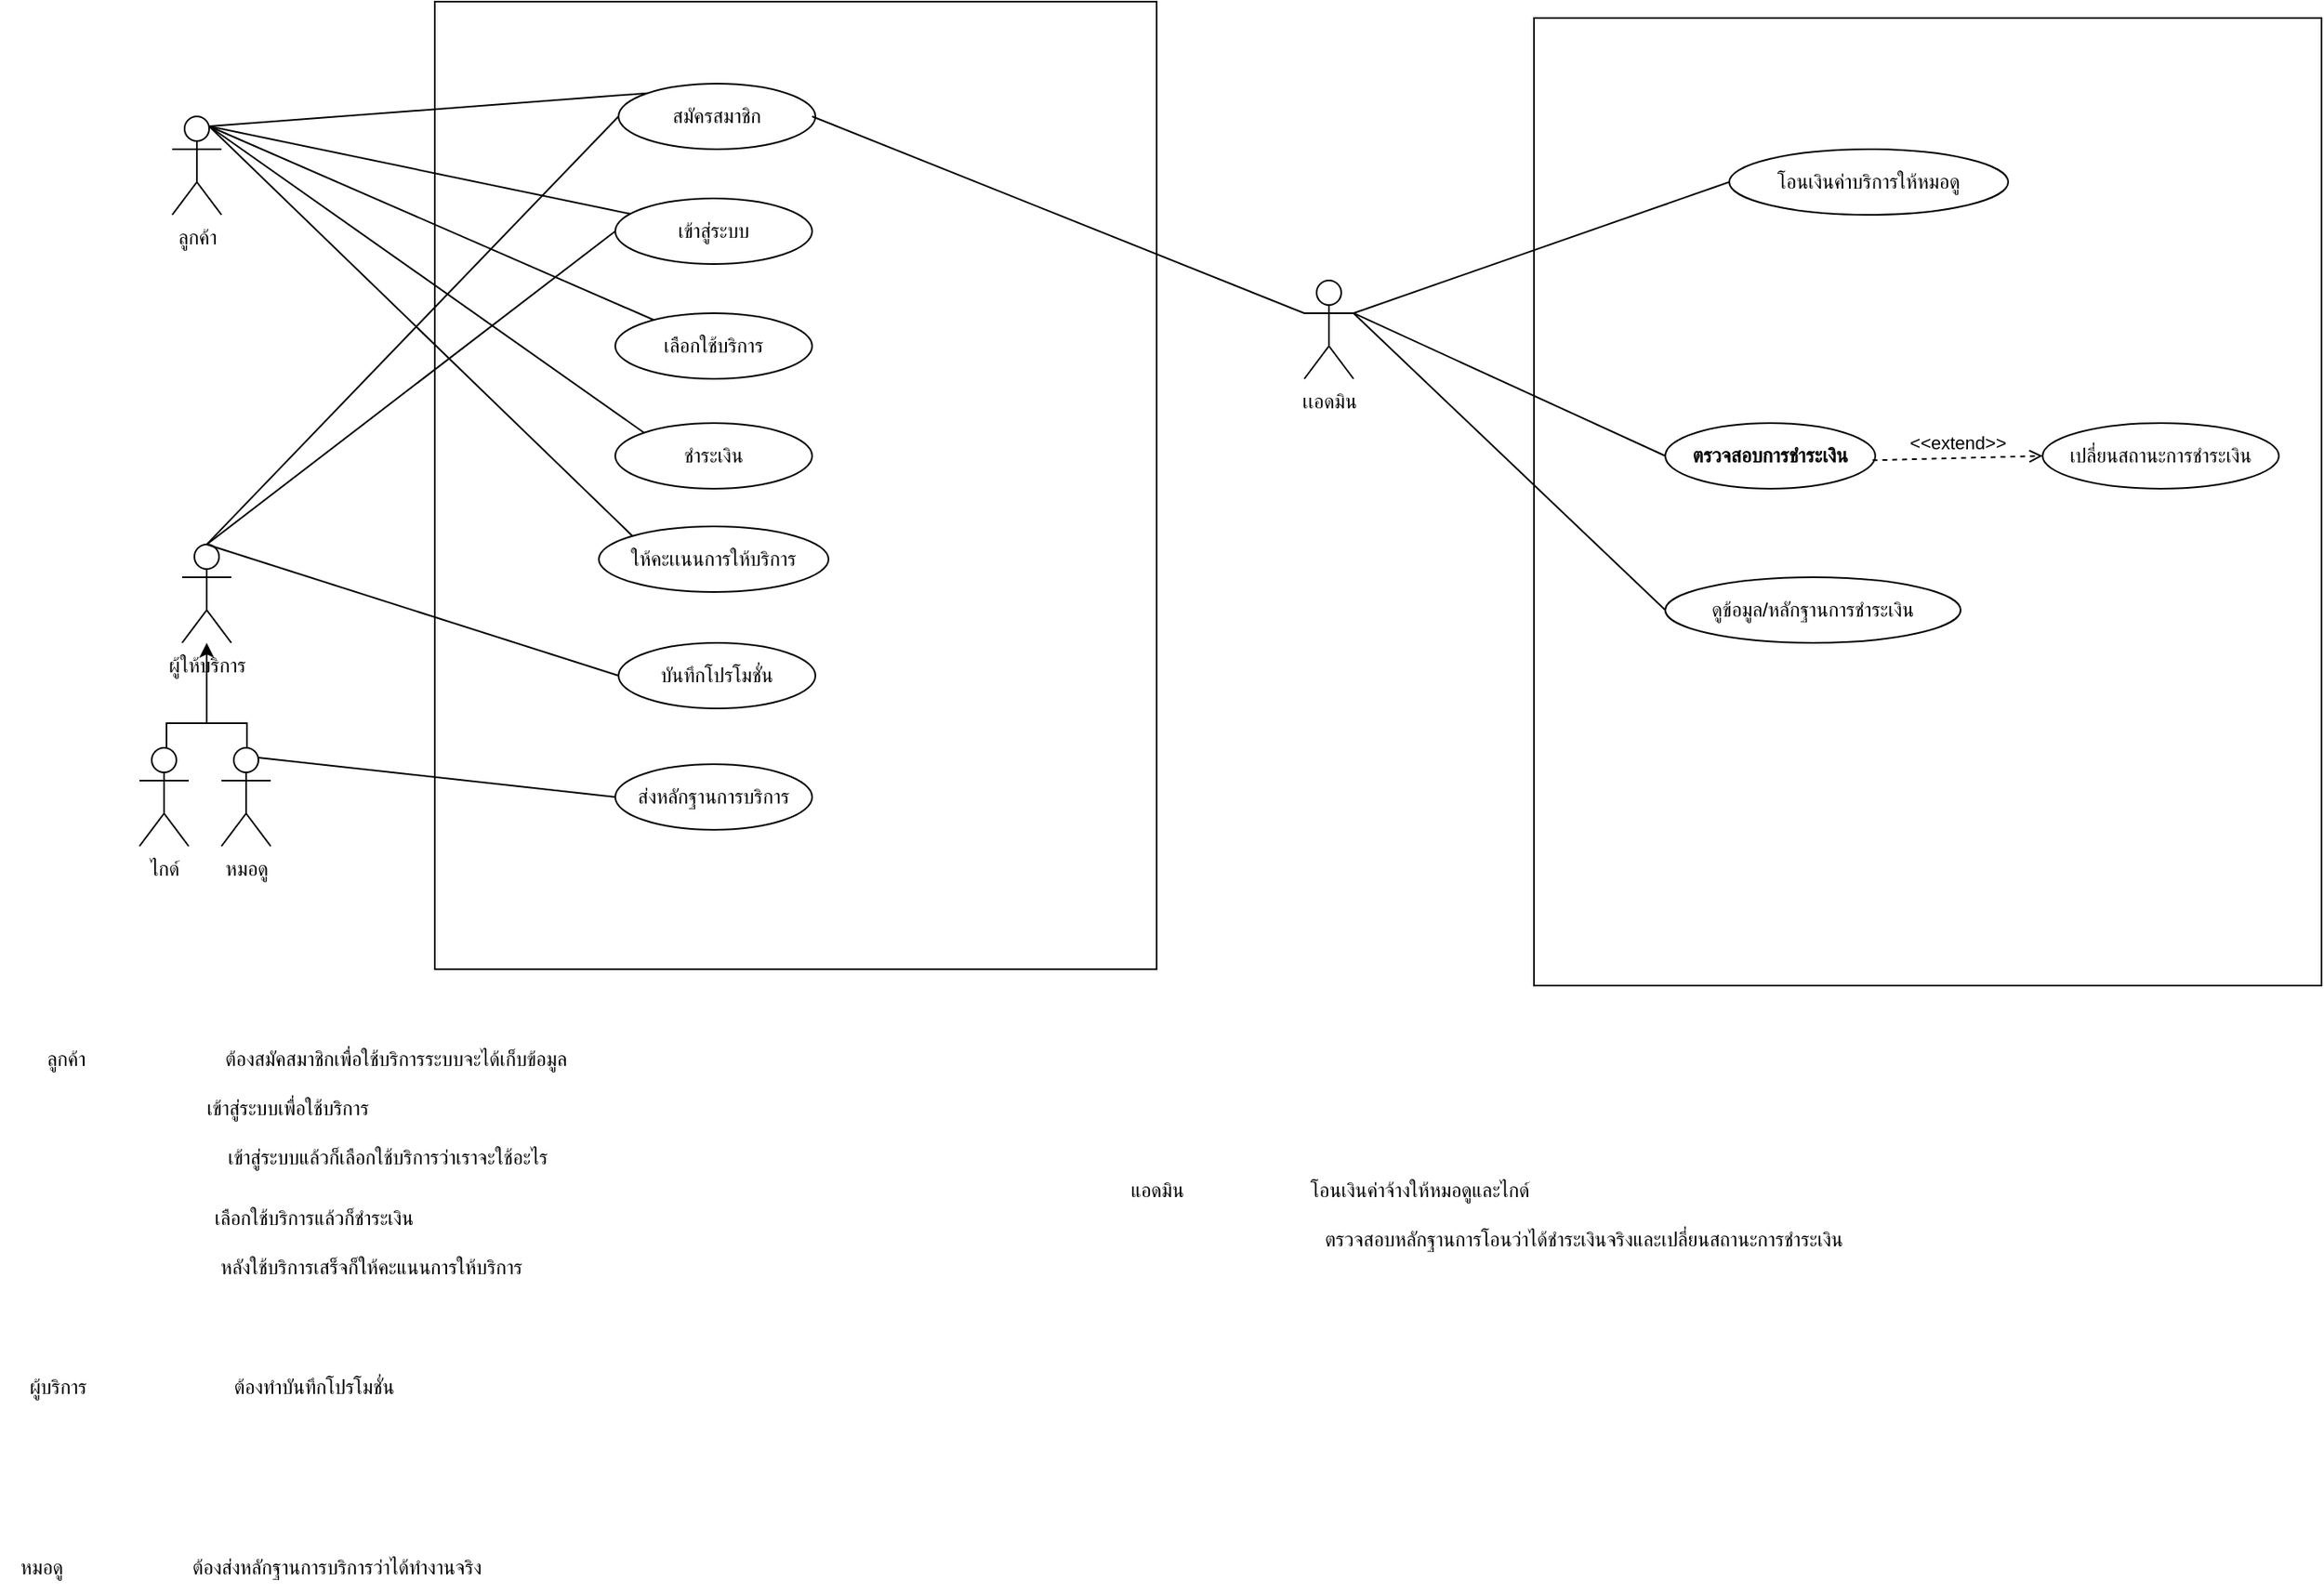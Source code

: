 <mxfile version="21.6.6" type="device">
  <diagram name="Page-1" id="OPjfLRpLZcgSJPTTETmO">
    <mxGraphModel dx="2165" dy="573" grid="1" gridSize="10" guides="1" tooltips="1" connect="1" arrows="1" fold="1" page="1" pageScale="1" pageWidth="1169" pageHeight="827" math="0" shadow="0">
      <root>
        <mxCell id="0" />
        <mxCell id="1" parent="0" />
        <mxCell id="Uv6PE13jiMunVCfEU0Ns-61" value="" style="rounded=0;whiteSpace=wrap;html=1;" parent="1" vertex="1">
          <mxGeometry x="880" y="110" width="480" height="590" as="geometry" />
        </mxCell>
        <mxCell id="Uv6PE13jiMunVCfEU0Ns-54" value="" style="rounded=0;whiteSpace=wrap;html=1;" parent="1" vertex="1">
          <mxGeometry x="210" y="100" width="440" height="590" as="geometry" />
        </mxCell>
        <mxCell id="Uv6PE13jiMunVCfEU0Ns-1" value="ลูกค้า" style="shape=umlActor;verticalLabelPosition=bottom;verticalAlign=top;html=1;outlineConnect=0;" parent="1" vertex="1">
          <mxGeometry x="50" y="170" width="30" height="60" as="geometry" />
        </mxCell>
        <mxCell id="Uv6PE13jiMunVCfEU0Ns-6" value="ไกด์" style="shape=umlActor;verticalLabelPosition=bottom;verticalAlign=top;html=1;outlineConnect=0;" parent="1" vertex="1">
          <mxGeometry x="30" y="555" width="30" height="60" as="geometry" />
        </mxCell>
        <mxCell id="Uv6PE13jiMunVCfEU0Ns-9" value="เเอดมิน" style="shape=umlActor;verticalLabelPosition=bottom;verticalAlign=top;html=1;outlineConnect=0;" parent="1" vertex="1">
          <mxGeometry x="740" y="270" width="30" height="60" as="geometry" />
        </mxCell>
        <mxCell id="Uv6PE13jiMunVCfEU0Ns-10" value="สมัครสมาชิก" style="ellipse;whiteSpace=wrap;html=1;" parent="1" vertex="1">
          <mxGeometry x="322" y="150" width="120" height="40" as="geometry" />
        </mxCell>
        <mxCell id="Uv6PE13jiMunVCfEU0Ns-12" value="เลือกใช้บริการ" style="ellipse;whiteSpace=wrap;html=1;" parent="1" vertex="1">
          <mxGeometry x="320" y="290" width="120" height="40" as="geometry" />
        </mxCell>
        <mxCell id="Uv6PE13jiMunVCfEU0Ns-13" value="ชำระเงิน" style="ellipse;whiteSpace=wrap;html=1;" parent="1" vertex="1">
          <mxGeometry x="320" y="357" width="120" height="40" as="geometry" />
        </mxCell>
        <mxCell id="Uv6PE13jiMunVCfEU0Ns-14" value="ให้คะเเนนการให้บริการ" style="ellipse;whiteSpace=wrap;html=1;" parent="1" vertex="1">
          <mxGeometry x="310" y="420" width="140" height="40" as="geometry" />
        </mxCell>
        <mxCell id="Uv6PE13jiMunVCfEU0Ns-15" style="edgeStyle=orthogonalEdgeStyle;rounded=0;orthogonalLoop=1;jettySize=auto;html=1;exitX=0.5;exitY=1;exitDx=0;exitDy=0;" parent="1" source="Uv6PE13jiMunVCfEU0Ns-10" target="Uv6PE13jiMunVCfEU0Ns-10" edge="1">
          <mxGeometry relative="1" as="geometry" />
        </mxCell>
        <mxCell id="Uv6PE13jiMunVCfEU0Ns-23" value="" style="endArrow=none;html=1;rounded=0;exitX=0.75;exitY=0.1;exitDx=0;exitDy=0;exitPerimeter=0;entryX=0;entryY=0;entryDx=0;entryDy=0;" parent="1" source="Uv6PE13jiMunVCfEU0Ns-1" target="Uv6PE13jiMunVCfEU0Ns-10" edge="1">
          <mxGeometry width="50" height="50" relative="1" as="geometry">
            <mxPoint x="109" y="204" as="sourcePoint" />
            <mxPoint x="263" y="160" as="targetPoint" />
          </mxGeometry>
        </mxCell>
        <mxCell id="Uv6PE13jiMunVCfEU0Ns-24" value="" style="endArrow=none;html=1;rounded=0;exitX=0.75;exitY=0.1;exitDx=0;exitDy=0;exitPerimeter=0;" parent="1" source="Uv6PE13jiMunVCfEU0Ns-1" target="Uv6PE13jiMunVCfEU0Ns-11" edge="1">
          <mxGeometry width="50" height="50" relative="1" as="geometry">
            <mxPoint x="110" y="207" as="sourcePoint" />
            <mxPoint x="260" y="230" as="targetPoint" />
          </mxGeometry>
        </mxCell>
        <mxCell id="Uv6PE13jiMunVCfEU0Ns-25" value="" style="endArrow=none;html=1;rounded=0;exitX=0.75;exitY=0.1;exitDx=0;exitDy=0;exitPerimeter=0;" parent="1" source="Uv6PE13jiMunVCfEU0Ns-1" target="Uv6PE13jiMunVCfEU0Ns-12" edge="1">
          <mxGeometry width="50" height="50" relative="1" as="geometry">
            <mxPoint x="107" y="205" as="sourcePoint" />
            <mxPoint x="260" y="297" as="targetPoint" />
          </mxGeometry>
        </mxCell>
        <mxCell id="Uv6PE13jiMunVCfEU0Ns-26" value="" style="endArrow=none;html=1;rounded=0;exitX=0.75;exitY=0.1;exitDx=0;exitDy=0;exitPerimeter=0;entryX=0;entryY=0;entryDx=0;entryDy=0;" parent="1" source="Uv6PE13jiMunVCfEU0Ns-1" target="Uv6PE13jiMunVCfEU0Ns-13" edge="1">
          <mxGeometry width="50" height="50" relative="1" as="geometry">
            <mxPoint x="108" y="206" as="sourcePoint" />
            <mxPoint x="260" y="367" as="targetPoint" />
          </mxGeometry>
        </mxCell>
        <mxCell id="Uv6PE13jiMunVCfEU0Ns-27" value="" style="endArrow=none;html=1;rounded=0;exitX=0.75;exitY=0.1;exitDx=0;exitDy=0;exitPerimeter=0;entryX=0;entryY=0;entryDx=0;entryDy=0;" parent="1" source="Uv6PE13jiMunVCfEU0Ns-1" target="Uv6PE13jiMunVCfEU0Ns-14" edge="1">
          <mxGeometry width="50" height="50" relative="1" as="geometry">
            <mxPoint x="108" y="203" as="sourcePoint" />
            <mxPoint x="250" y="429" as="targetPoint" />
          </mxGeometry>
        </mxCell>
        <mxCell id="Uv6PE13jiMunVCfEU0Ns-28" value="บันทึกโปรโมชั่น" style="ellipse;whiteSpace=wrap;html=1;" parent="1" vertex="1">
          <mxGeometry x="322" y="491" width="120" height="40" as="geometry" />
        </mxCell>
        <mxCell id="Uv6PE13jiMunVCfEU0Ns-11" value="เข้าสู่ระบบ" style="ellipse;whiteSpace=wrap;html=1;" parent="1" vertex="1">
          <mxGeometry x="320" y="220" width="120" height="40" as="geometry" />
        </mxCell>
        <mxCell id="Uv6PE13jiMunVCfEU0Ns-33" value="หมอดู" style="shape=umlActor;verticalLabelPosition=bottom;verticalAlign=top;html=1;outlineConnect=0;" parent="1" vertex="1">
          <mxGeometry x="80" y="555" width="30" height="60" as="geometry" />
        </mxCell>
        <mxCell id="Uv6PE13jiMunVCfEU0Ns-36" value="ผู้ให้บริการ" style="shape=umlActor;verticalLabelPosition=bottom;verticalAlign=top;html=1;outlineConnect=0;" parent="1" vertex="1">
          <mxGeometry x="56" y="431" width="30" height="60" as="geometry" />
        </mxCell>
        <mxCell id="Uv6PE13jiMunVCfEU0Ns-48" style="edgeStyle=orthogonalEdgeStyle;rounded=0;orthogonalLoop=1;jettySize=auto;html=1;" parent="1" source="Uv6PE13jiMunVCfEU0Ns-44" target="Uv6PE13jiMunVCfEU0Ns-36" edge="1">
          <mxGeometry relative="1" as="geometry">
            <mxPoint x="71" y="520" as="targetPoint" />
          </mxGeometry>
        </mxCell>
        <mxCell id="Uv6PE13jiMunVCfEU0Ns-44" value="" style="shape=partialRectangle;whiteSpace=wrap;html=1;bottom=1;right=1;left=1;top=0;fillColor=none;routingCenterX=-0.5;rotation=-180;" parent="1" vertex="1">
          <mxGeometry x="46.5" y="540" width="49" height="15" as="geometry" />
        </mxCell>
        <mxCell id="Uv6PE13jiMunVCfEU0Ns-49" value="" style="endArrow=none;html=1;rounded=0;entryX=0;entryY=0.5;entryDx=0;entryDy=0;exitX=0.5;exitY=0;exitDx=0;exitDy=0;exitPerimeter=0;" parent="1" source="Uv6PE13jiMunVCfEU0Ns-36" target="Uv6PE13jiMunVCfEU0Ns-10" edge="1">
          <mxGeometry width="50" height="50" relative="1" as="geometry">
            <mxPoint x="130" y="420" as="sourcePoint" />
            <mxPoint x="180" y="370" as="targetPoint" />
          </mxGeometry>
        </mxCell>
        <mxCell id="Uv6PE13jiMunVCfEU0Ns-50" value="" style="endArrow=none;html=1;rounded=0;entryX=0;entryY=0.5;entryDx=0;entryDy=0;exitX=0.5;exitY=0;exitDx=0;exitDy=0;exitPerimeter=0;" parent="1" source="Uv6PE13jiMunVCfEU0Ns-36" target="Uv6PE13jiMunVCfEU0Ns-11" edge="1">
          <mxGeometry width="50" height="50" relative="1" as="geometry">
            <mxPoint x="130" y="420" as="sourcePoint" />
            <mxPoint x="180" y="370" as="targetPoint" />
          </mxGeometry>
        </mxCell>
        <mxCell id="Uv6PE13jiMunVCfEU0Ns-51" value="" style="endArrow=none;html=1;rounded=0;entryX=0;entryY=0.5;entryDx=0;entryDy=0;exitX=0.5;exitY=0;exitDx=0;exitDy=0;exitPerimeter=0;" parent="1" source="Uv6PE13jiMunVCfEU0Ns-36" target="Uv6PE13jiMunVCfEU0Ns-28" edge="1">
          <mxGeometry width="50" height="50" relative="1" as="geometry">
            <mxPoint x="71" y="430" as="sourcePoint" />
            <mxPoint x="180" y="370" as="targetPoint" />
          </mxGeometry>
        </mxCell>
        <mxCell id="Uv6PE13jiMunVCfEU0Ns-53" value="ตรวจสอบการชำระเงิน" style="ellipse;whiteSpace=wrap;html=1;fontStyle=1" parent="1" vertex="1">
          <mxGeometry x="960" y="357" width="128" height="40" as="geometry" />
        </mxCell>
        <mxCell id="Uv6PE13jiMunVCfEU0Ns-71" value="เปลี่ยนสถานะการชำระเงิน" style="ellipse;whiteSpace=wrap;html=1;" parent="1" vertex="1">
          <mxGeometry x="1190" y="357" width="144" height="40" as="geometry" />
        </mxCell>
        <mxCell id="Uv6PE13jiMunVCfEU0Ns-72" value="" style="endArrow=none;html=1;rounded=0;entryX=0;entryY=0.5;entryDx=0;entryDy=0;exitX=1;exitY=0.333;exitDx=0;exitDy=0;exitPerimeter=0;" parent="1" source="Uv6PE13jiMunVCfEU0Ns-9" target="Uv6PE13jiMunVCfEU0Ns-53" edge="1">
          <mxGeometry width="50" height="50" relative="1" as="geometry">
            <mxPoint x="810" y="540" as="sourcePoint" />
            <mxPoint x="976.0" y="451" as="targetPoint" />
          </mxGeometry>
        </mxCell>
        <mxCell id="Uv6PE13jiMunVCfEU0Ns-75" value="&amp;lt;&amp;lt;extend&amp;gt;&amp;gt;" style="html=1;verticalAlign=bottom;labelBackgroundColor=none;endArrow=open;endFill=0;dashed=1;rounded=0;entryX=0;entryY=0.5;entryDx=0;entryDy=0;exitX=0.987;exitY=0.567;exitDx=0;exitDy=0;exitPerimeter=0;" parent="1" source="Uv6PE13jiMunVCfEU0Ns-53" target="Uv6PE13jiMunVCfEU0Ns-71" edge="1">
          <mxGeometry width="160" relative="1" as="geometry">
            <mxPoint x="1104" y="609" as="sourcePoint" />
            <mxPoint x="1214" y="609" as="targetPoint" />
          </mxGeometry>
        </mxCell>
        <mxCell id="Uv6PE13jiMunVCfEU0Ns-76" value="โอนเงินค่าบริการให้หมอดู" style="ellipse;whiteSpace=wrap;html=1;" parent="1" vertex="1">
          <mxGeometry x="999" y="190" width="170" height="40" as="geometry" />
        </mxCell>
        <mxCell id="Uv6PE13jiMunVCfEU0Ns-77" value="" style="endArrow=none;html=1;rounded=0;entryX=0;entryY=0.5;entryDx=0;entryDy=0;exitX=1;exitY=0.333;exitDx=0;exitDy=0;exitPerimeter=0;" parent="1" source="Uv6PE13jiMunVCfEU0Ns-9" target="Uv6PE13jiMunVCfEU0Ns-76" edge="1">
          <mxGeometry width="50" height="50" relative="1" as="geometry">
            <mxPoint x="770" y="420" as="sourcePoint" />
            <mxPoint x="820" y="370" as="targetPoint" />
          </mxGeometry>
        </mxCell>
        <mxCell id="Uv6PE13jiMunVCfEU0Ns-84" value="ส่งหลักฐานการบริการ" style="ellipse;whiteSpace=wrap;html=1;" parent="1" vertex="1">
          <mxGeometry x="320" y="565" width="120" height="40" as="geometry" />
        </mxCell>
        <mxCell id="Uv6PE13jiMunVCfEU0Ns-85" value="" style="endArrow=none;html=1;rounded=0;entryX=0;entryY=0.5;entryDx=0;entryDy=0;exitX=0.75;exitY=0.1;exitDx=0;exitDy=0;exitPerimeter=0;" parent="1" source="Uv6PE13jiMunVCfEU0Ns-33" target="Uv6PE13jiMunVCfEU0Ns-84" edge="1">
          <mxGeometry width="50" height="50" relative="1" as="geometry">
            <mxPoint x="490" y="400" as="sourcePoint" />
            <mxPoint x="540" y="350" as="targetPoint" />
          </mxGeometry>
        </mxCell>
        <mxCell id="Uv6PE13jiMunVCfEU0Ns-87" value="ดูข้อมูล/หลักฐานการชำระเงิน" style="ellipse;whiteSpace=wrap;html=1;" parent="1" vertex="1">
          <mxGeometry x="960" y="451" width="180" height="40" as="geometry" />
        </mxCell>
        <mxCell id="Uv6PE13jiMunVCfEU0Ns-88" value="" style="endArrow=none;html=1;rounded=0;entryX=0;entryY=0.5;entryDx=0;entryDy=0;exitX=1;exitY=0.333;exitDx=0;exitDy=0;exitPerimeter=0;" parent="1" source="Uv6PE13jiMunVCfEU0Ns-9" target="Uv6PE13jiMunVCfEU0Ns-87" edge="1">
          <mxGeometry width="50" height="50" relative="1" as="geometry">
            <mxPoint x="590" y="390" as="sourcePoint" />
            <mxPoint x="640" y="340" as="targetPoint" />
          </mxGeometry>
        </mxCell>
        <mxCell id="Uv6PE13jiMunVCfEU0Ns-89" value="" style="endArrow=none;html=1;rounded=0;entryX=0;entryY=0.333;entryDx=0;entryDy=0;entryPerimeter=0;" parent="1" target="Uv6PE13jiMunVCfEU0Ns-9" edge="1">
          <mxGeometry width="50" height="50" relative="1" as="geometry">
            <mxPoint x="440" y="170" as="sourcePoint" />
            <mxPoint x="530" y="350" as="targetPoint" />
          </mxGeometry>
        </mxCell>
        <mxCell id="tffIv7jC9zkG8egTPjTs-1" value="ต้องสมัคสมาชิกเพื่อใช้บริการระบบจะได้เก็บข้อมูล&lt;br&gt;" style="text;html=1;align=center;verticalAlign=middle;resizable=0;points=[];autosize=1;strokeColor=none;fillColor=none;" vertex="1" parent="1">
          <mxGeometry x="56" y="730" width="260" height="30" as="geometry" />
        </mxCell>
        <mxCell id="tffIv7jC9zkG8egTPjTs-3" value="เข้าสู่ระบบเพื่อใช้บริการ" style="text;html=1;align=center;verticalAlign=middle;resizable=0;points=[];autosize=1;strokeColor=none;fillColor=none;" vertex="1" parent="1">
          <mxGeometry x="50" y="760" width="140" height="30" as="geometry" />
        </mxCell>
        <mxCell id="tffIv7jC9zkG8egTPjTs-4" value="เข้าสู่ระบบแล้วก็เลือกใช้บริการว่าเราจะใช้อะไร" style="text;html=1;align=center;verticalAlign=middle;resizable=0;points=[];autosize=1;strokeColor=none;fillColor=none;" vertex="1" parent="1">
          <mxGeometry x="56" y="790" width="250" height="30" as="geometry" />
        </mxCell>
        <mxCell id="tffIv7jC9zkG8egTPjTs-5" value="ลูกค้า" style="text;html=1;align=center;verticalAlign=middle;resizable=0;points=[];autosize=1;strokeColor=none;fillColor=none;" vertex="1" parent="1">
          <mxGeometry x="-40" y="730" width="50" height="30" as="geometry" />
        </mxCell>
        <mxCell id="tffIv7jC9zkG8egTPjTs-6" value="เลือกใช้บริการแล้วก็ชำระเงิน" style="text;html=1;align=center;verticalAlign=middle;resizable=0;points=[];autosize=1;strokeColor=none;fillColor=none;" vertex="1" parent="1">
          <mxGeometry x="56" y="827" width="160" height="30" as="geometry" />
        </mxCell>
        <mxCell id="tffIv7jC9zkG8egTPjTs-7" value="หลังใช้บริการเสร็จก็ให้คะแนนการให้บริการ" style="text;html=1;align=center;verticalAlign=middle;resizable=0;points=[];autosize=1;strokeColor=none;fillColor=none;" vertex="1" parent="1">
          <mxGeometry x="56" y="857" width="230" height="30" as="geometry" />
        </mxCell>
        <mxCell id="tffIv7jC9zkG8egTPjTs-8" value="ผู้บริการ" style="text;html=1;align=center;verticalAlign=middle;resizable=0;points=[];autosize=1;strokeColor=none;fillColor=none;" vertex="1" parent="1">
          <mxGeometry x="-50" y="930" width="60" height="30" as="geometry" />
        </mxCell>
        <mxCell id="tffIv7jC9zkG8egTPjTs-9" value="หมอดู" style="text;html=1;align=center;verticalAlign=middle;resizable=0;points=[];autosize=1;strokeColor=none;fillColor=none;" vertex="1" parent="1">
          <mxGeometry x="-55" y="1040" width="50" height="30" as="geometry" />
        </mxCell>
        <mxCell id="tffIv7jC9zkG8egTPjTs-10" value="ต้องส่งหลักฐานการบริการว่าได้ทำงานจริง" style="text;html=1;align=center;verticalAlign=middle;resizable=0;points=[];autosize=1;strokeColor=none;fillColor=none;" vertex="1" parent="1">
          <mxGeometry x="40" y="1040" width="220" height="30" as="geometry" />
        </mxCell>
        <mxCell id="tffIv7jC9zkG8egTPjTs-11" value="ต้องทำบันทึกโปรโมชั่น" style="text;html=1;align=center;verticalAlign=middle;resizable=0;points=[];autosize=1;strokeColor=none;fillColor=none;" vertex="1" parent="1">
          <mxGeometry x="66" y="930" width="140" height="30" as="geometry" />
        </mxCell>
        <mxCell id="tffIv7jC9zkG8egTPjTs-12" value="แอดมิน" style="text;html=1;align=center;verticalAlign=middle;resizable=0;points=[];autosize=1;strokeColor=none;fillColor=none;" vertex="1" parent="1">
          <mxGeometry x="620" y="810" width="60" height="30" as="geometry" />
        </mxCell>
        <mxCell id="tffIv7jC9zkG8egTPjTs-13" value="โอนเงินค่าจ้างให้หมอดูและไกด์" style="text;html=1;align=center;verticalAlign=middle;resizable=0;points=[];autosize=1;strokeColor=none;fillColor=none;" vertex="1" parent="1">
          <mxGeometry x="720" y="810" width="180" height="30" as="geometry" />
        </mxCell>
        <mxCell id="tffIv7jC9zkG8egTPjTs-14" value="ตรวจสอบหลักฐานการโอนว่าได้ชำระเงินจริงและเปลี่ยนสถานะการชำระเงิน" style="text;html=1;align=center;verticalAlign=middle;resizable=0;points=[];autosize=1;strokeColor=none;fillColor=none;" vertex="1" parent="1">
          <mxGeometry x="720" y="840" width="380" height="30" as="geometry" />
        </mxCell>
      </root>
    </mxGraphModel>
  </diagram>
</mxfile>
